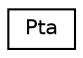 digraph "Graphical Class Hierarchy"
{
 // LATEX_PDF_SIZE
  edge [fontname="Helvetica",fontsize="10",labelfontname="Helvetica",labelfontsize="10"];
  node [fontname="Helvetica",fontsize="10",shape=record];
  rankdir="LR";
  Node0 [label="Pta",height=0.2,width=0.4,color="black", fillcolor="white", style="filled",URL="$struct_pta.html",tooltip=" "];
}
